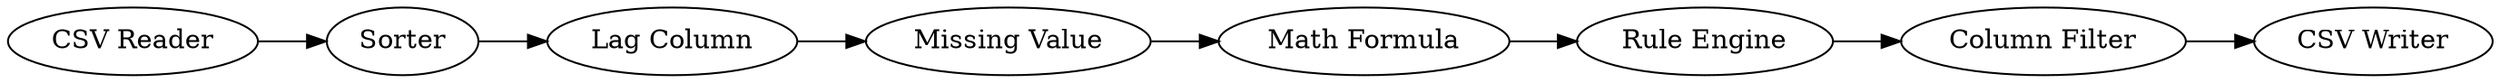 digraph {
	1 [label="CSV Reader"]
	2 [label=Sorter]
	21 [label="Lag Column"]
	22 [label="Missing Value"]
	23 [label="Math Formula"]
	24 [label="Rule Engine"]
	25 [label="Column Filter"]
	26 [label="CSV Writer"]
	1 -> 2
	2 -> 21
	21 -> 22
	22 -> 23
	23 -> 24
	24 -> 25
	25 -> 26
	rankdir=LR
}
